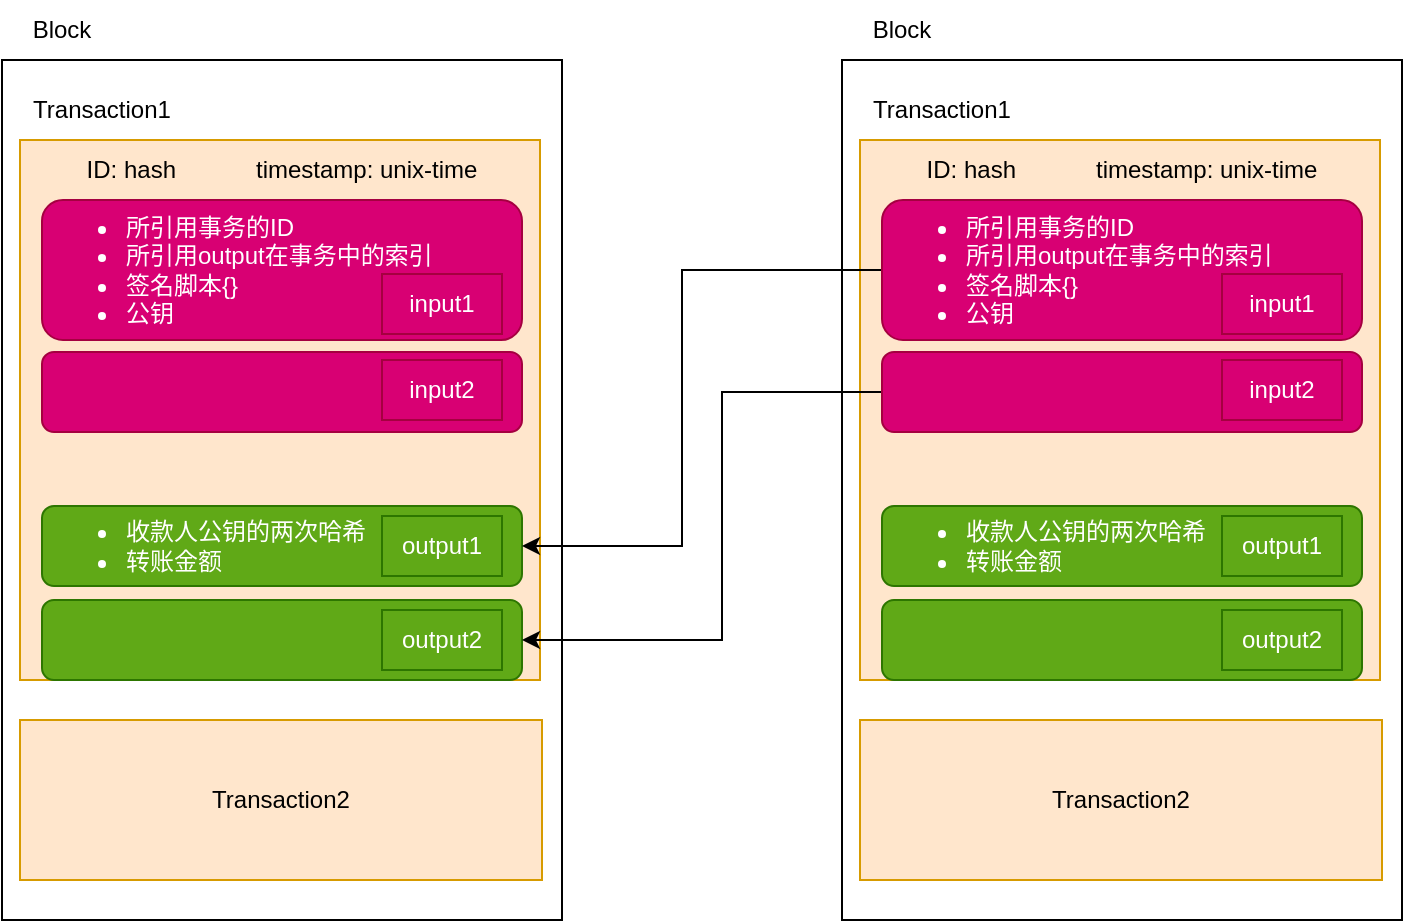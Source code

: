 <mxfile version="20.7.4" type="device"><diagram id="bIt4w8s2aGkNxVXFP7Cp" name="第 1 页"><mxGraphModel dx="880" dy="542" grid="1" gridSize="10" guides="1" tooltips="1" connect="1" arrows="1" fold="1" page="1" pageScale="1" pageWidth="827" pageHeight="1169" math="0" shadow="0"><root><mxCell id="0"/><mxCell id="1" parent="0"/><mxCell id="U6LZZVeSeIb44LwXL0qo-1" value="" style="rounded=0;whiteSpace=wrap;html=1;" vertex="1" parent="1"><mxGeometry x="40" y="120" width="280" height="430" as="geometry"/></mxCell><mxCell id="U6LZZVeSeIb44LwXL0qo-2" value="Block" style="text;html=1;strokeColor=none;fillColor=none;align=center;verticalAlign=middle;whiteSpace=wrap;rounded=0;" vertex="1" parent="1"><mxGeometry x="40" y="90" width="60" height="30" as="geometry"/></mxCell><mxCell id="U6LZZVeSeIb44LwXL0qo-3" value="" style="rounded=0;whiteSpace=wrap;html=1;fillColor=#ffe6cc;strokeColor=#d79b00;" vertex="1" parent="1"><mxGeometry x="49" y="160" width="260" height="270" as="geometry"/></mxCell><mxCell id="U6LZZVeSeIb44LwXL0qo-4" value="Transaction1" style="text;html=1;strokeColor=none;fillColor=none;align=center;verticalAlign=middle;whiteSpace=wrap;rounded=0;" vertex="1" parent="1"><mxGeometry x="50" y="130" width="80" height="30" as="geometry"/></mxCell><mxCell id="U6LZZVeSeIb44LwXL0qo-5" value="&lt;div style=&quot;&quot;&gt;&lt;ul&gt;&lt;li&gt;&lt;span style=&quot;background-color: initial;&quot;&gt;所引用事务的ID&lt;/span&gt;&lt;/li&gt;&lt;li&gt;&lt;span style=&quot;background-color: initial;&quot;&gt;所引用output在事务中的索引&lt;/span&gt;&lt;/li&gt;&lt;li&gt;&lt;span style=&quot;background-color: initial;&quot;&gt;签名脚本{}&lt;/span&gt;&lt;/li&gt;&lt;li&gt;&lt;span style=&quot;background-color: initial;&quot;&gt;公钥&lt;/span&gt;&lt;/li&gt;&lt;/ul&gt;&lt;/div&gt;" style="rounded=1;whiteSpace=wrap;html=1;fillColor=#d80073;strokeColor=#A50040;fontColor=#ffffff;align=left;" vertex="1" parent="1"><mxGeometry x="60" y="190" width="240" height="70" as="geometry"/></mxCell><mxCell id="U6LZZVeSeIb44LwXL0qo-6" value="ID: hash&amp;nbsp; &amp;nbsp; &amp;nbsp; &amp;nbsp; &amp;nbsp; &amp;nbsp; timestamp: unix-time" style="text;html=1;strokeColor=none;fillColor=none;align=center;verticalAlign=middle;whiteSpace=wrap;rounded=0;" vertex="1" parent="1"><mxGeometry x="50" y="160" width="260" height="30" as="geometry"/></mxCell><mxCell id="U6LZZVeSeIb44LwXL0qo-7" value="&lt;ul&gt;&lt;li&gt;&lt;span style=&quot;background-color: initial;&quot;&gt;收款人公钥的两次哈希&lt;/span&gt;&lt;/li&gt;&lt;li&gt;&lt;span style=&quot;background-color: initial;&quot;&gt;转账金额&lt;/span&gt;&lt;/li&gt;&lt;/ul&gt;" style="rounded=1;whiteSpace=wrap;html=1;fillColor=#60a917;strokeColor=#2D7600;fontColor=#ffffff;align=left;" vertex="1" parent="1"><mxGeometry x="60" y="343" width="240" height="40" as="geometry"/></mxCell><mxCell id="U6LZZVeSeIb44LwXL0qo-8" value="" style="rounded=1;whiteSpace=wrap;html=1;fillColor=#60a917;strokeColor=#2D7600;fontColor=#ffffff;align=left;" vertex="1" parent="1"><mxGeometry x="60" y="390" width="240" height="40" as="geometry"/></mxCell><mxCell id="U6LZZVeSeIb44LwXL0qo-9" value="&lt;div style=&quot;&quot;&gt;&lt;br&gt;&lt;/div&gt;" style="rounded=1;whiteSpace=wrap;html=1;fillColor=#d80073;strokeColor=#A50040;fontColor=#ffffff;align=left;" vertex="1" parent="1"><mxGeometry x="60" y="266" width="240" height="40" as="geometry"/></mxCell><mxCell id="U6LZZVeSeIb44LwXL0qo-10" value="input1" style="text;html=1;strokeColor=#A50040;fillColor=#d80073;align=center;verticalAlign=middle;whiteSpace=wrap;rounded=0;fontColor=#ffffff;" vertex="1" parent="1"><mxGeometry x="230" y="227" width="60" height="30" as="geometry"/></mxCell><mxCell id="U6LZZVeSeIb44LwXL0qo-11" value="output1" style="text;html=1;strokeColor=#2D7600;fillColor=#60a917;align=center;verticalAlign=middle;whiteSpace=wrap;rounded=0;fontColor=#ffffff;" vertex="1" parent="1"><mxGeometry x="230" y="348" width="60" height="30" as="geometry"/></mxCell><mxCell id="U6LZZVeSeIb44LwXL0qo-12" value="Transaction2" style="rounded=0;whiteSpace=wrap;html=1;fillColor=#ffe6cc;strokeColor=#d79b00;" vertex="1" parent="1"><mxGeometry x="49" y="450" width="261" height="80" as="geometry"/></mxCell><mxCell id="U6LZZVeSeIb44LwXL0qo-29" value="input2" style="text;html=1;strokeColor=#A50040;fillColor=#d80073;align=center;verticalAlign=middle;whiteSpace=wrap;rounded=0;fontColor=#ffffff;" vertex="1" parent="1"><mxGeometry x="230" y="270" width="60" height="30" as="geometry"/></mxCell><mxCell id="U6LZZVeSeIb44LwXL0qo-30" value="output2" style="text;html=1;strokeColor=#2D7600;fillColor=#60a917;align=center;verticalAlign=middle;whiteSpace=wrap;rounded=0;fontColor=#ffffff;" vertex="1" parent="1"><mxGeometry x="230" y="395" width="60" height="30" as="geometry"/></mxCell><mxCell id="U6LZZVeSeIb44LwXL0qo-31" value="" style="rounded=0;whiteSpace=wrap;html=1;" vertex="1" parent="1"><mxGeometry x="460" y="120" width="280" height="430" as="geometry"/></mxCell><mxCell id="U6LZZVeSeIb44LwXL0qo-32" value="Block" style="text;html=1;strokeColor=none;fillColor=none;align=center;verticalAlign=middle;whiteSpace=wrap;rounded=0;" vertex="1" parent="1"><mxGeometry x="460" y="90" width="60" height="30" as="geometry"/></mxCell><mxCell id="U6LZZVeSeIb44LwXL0qo-33" value="" style="rounded=0;whiteSpace=wrap;html=1;fillColor=#ffe6cc;strokeColor=#d79b00;" vertex="1" parent="1"><mxGeometry x="469" y="160" width="260" height="270" as="geometry"/></mxCell><mxCell id="U6LZZVeSeIb44LwXL0qo-34" value="Transaction1" style="text;html=1;strokeColor=none;fillColor=none;align=center;verticalAlign=middle;whiteSpace=wrap;rounded=0;" vertex="1" parent="1"><mxGeometry x="470" y="130" width="80" height="30" as="geometry"/></mxCell><mxCell id="U6LZZVeSeIb44LwXL0qo-45" style="edgeStyle=orthogonalEdgeStyle;rounded=0;orthogonalLoop=1;jettySize=auto;html=1;entryX=1;entryY=0.5;entryDx=0;entryDy=0;" edge="1" parent="1" source="U6LZZVeSeIb44LwXL0qo-35" target="U6LZZVeSeIb44LwXL0qo-7"><mxGeometry relative="1" as="geometry"><Array as="points"><mxPoint x="380" y="225"/><mxPoint x="380" y="363"/></Array></mxGeometry></mxCell><mxCell id="U6LZZVeSeIb44LwXL0qo-35" value="&lt;div style=&quot;&quot;&gt;&lt;ul&gt;&lt;li&gt;&lt;span style=&quot;background-color: initial;&quot;&gt;所引用事务的ID&lt;/span&gt;&lt;/li&gt;&lt;li&gt;&lt;span style=&quot;background-color: initial;&quot;&gt;所引用output在事务中的索引&lt;/span&gt;&lt;/li&gt;&lt;li&gt;&lt;span style=&quot;background-color: initial;&quot;&gt;签名脚本{}&lt;/span&gt;&lt;/li&gt;&lt;li&gt;&lt;span style=&quot;background-color: initial;&quot;&gt;公钥&lt;/span&gt;&lt;/li&gt;&lt;/ul&gt;&lt;/div&gt;" style="rounded=1;whiteSpace=wrap;html=1;fillColor=#d80073;strokeColor=#A50040;fontColor=#ffffff;align=left;" vertex="1" parent="1"><mxGeometry x="480" y="190" width="240" height="70" as="geometry"/></mxCell><mxCell id="U6LZZVeSeIb44LwXL0qo-36" value="ID: hash&amp;nbsp; &amp;nbsp; &amp;nbsp; &amp;nbsp; &amp;nbsp; &amp;nbsp; timestamp: unix-time" style="text;html=1;strokeColor=none;fillColor=none;align=center;verticalAlign=middle;whiteSpace=wrap;rounded=0;" vertex="1" parent="1"><mxGeometry x="470" y="160" width="260" height="30" as="geometry"/></mxCell><mxCell id="U6LZZVeSeIb44LwXL0qo-37" value="&lt;ul&gt;&lt;li&gt;&lt;span style=&quot;background-color: initial;&quot;&gt;收款人公钥的两次哈希&lt;/span&gt;&lt;/li&gt;&lt;li&gt;&lt;span style=&quot;background-color: initial;&quot;&gt;转账金额&lt;/span&gt;&lt;/li&gt;&lt;/ul&gt;" style="rounded=1;whiteSpace=wrap;html=1;fillColor=#60a917;strokeColor=#2D7600;fontColor=#ffffff;align=left;" vertex="1" parent="1"><mxGeometry x="480" y="343" width="240" height="40" as="geometry"/></mxCell><mxCell id="U6LZZVeSeIb44LwXL0qo-38" value="" style="rounded=1;whiteSpace=wrap;html=1;fillColor=#60a917;strokeColor=#2D7600;fontColor=#ffffff;align=left;" vertex="1" parent="1"><mxGeometry x="480" y="390" width="240" height="40" as="geometry"/></mxCell><mxCell id="U6LZZVeSeIb44LwXL0qo-46" style="edgeStyle=orthogonalEdgeStyle;rounded=0;orthogonalLoop=1;jettySize=auto;html=1;entryX=1;entryY=0.5;entryDx=0;entryDy=0;" edge="1" parent="1" source="U6LZZVeSeIb44LwXL0qo-39" target="U6LZZVeSeIb44LwXL0qo-8"><mxGeometry relative="1" as="geometry"><Array as="points"><mxPoint x="400" y="286"/><mxPoint x="400" y="410"/></Array></mxGeometry></mxCell><mxCell id="U6LZZVeSeIb44LwXL0qo-39" value="&lt;div style=&quot;&quot;&gt;&lt;br&gt;&lt;/div&gt;" style="rounded=1;whiteSpace=wrap;html=1;fillColor=#d80073;strokeColor=#A50040;fontColor=#ffffff;align=left;" vertex="1" parent="1"><mxGeometry x="480" y="266" width="240" height="40" as="geometry"/></mxCell><mxCell id="U6LZZVeSeIb44LwXL0qo-40" value="input1" style="text;html=1;strokeColor=#A50040;fillColor=#d80073;align=center;verticalAlign=middle;whiteSpace=wrap;rounded=0;fontColor=#ffffff;" vertex="1" parent="1"><mxGeometry x="650" y="227" width="60" height="30" as="geometry"/></mxCell><mxCell id="U6LZZVeSeIb44LwXL0qo-41" value="output1" style="text;html=1;strokeColor=#2D7600;fillColor=#60a917;align=center;verticalAlign=middle;whiteSpace=wrap;rounded=0;fontColor=#ffffff;" vertex="1" parent="1"><mxGeometry x="650" y="348" width="60" height="30" as="geometry"/></mxCell><mxCell id="U6LZZVeSeIb44LwXL0qo-42" value="Transaction2" style="rounded=0;whiteSpace=wrap;html=1;fillColor=#ffe6cc;strokeColor=#d79b00;" vertex="1" parent="1"><mxGeometry x="469" y="450" width="261" height="80" as="geometry"/></mxCell><mxCell id="U6LZZVeSeIb44LwXL0qo-43" value="input2" style="text;html=1;strokeColor=#A50040;fillColor=#d80073;align=center;verticalAlign=middle;whiteSpace=wrap;rounded=0;fontColor=#ffffff;" vertex="1" parent="1"><mxGeometry x="650" y="270" width="60" height="30" as="geometry"/></mxCell><mxCell id="U6LZZVeSeIb44LwXL0qo-44" value="output2" style="text;html=1;strokeColor=#2D7600;fillColor=#60a917;align=center;verticalAlign=middle;whiteSpace=wrap;rounded=0;fontColor=#ffffff;" vertex="1" parent="1"><mxGeometry x="650" y="395" width="60" height="30" as="geometry"/></mxCell></root></mxGraphModel></diagram></mxfile>